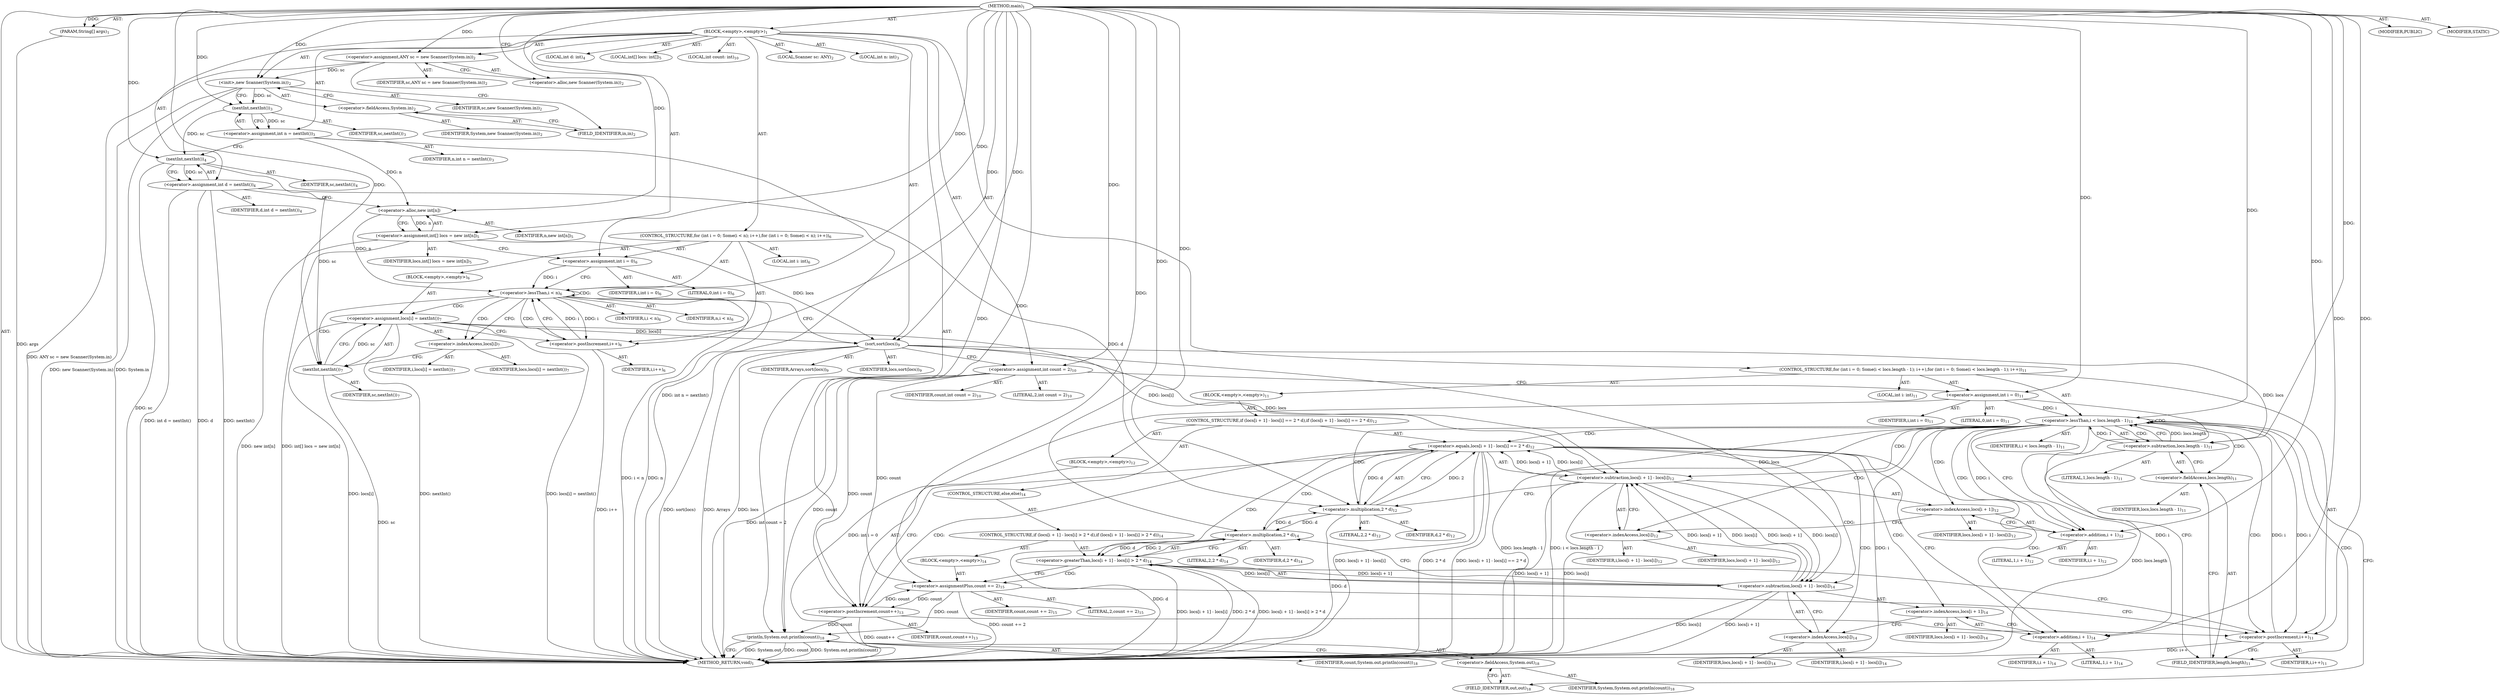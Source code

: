 digraph "main" {  
"19" [label = <(METHOD,main)<SUB>1</SUB>> ]
"20" [label = <(PARAM,String[] args)<SUB>1</SUB>> ]
"21" [label = <(BLOCK,&lt;empty&gt;,&lt;empty&gt;)<SUB>1</SUB>> ]
"4" [label = <(LOCAL,Scanner sc: ANY)<SUB>2</SUB>> ]
"22" [label = <(&lt;operator&gt;.assignment,ANY sc = new Scanner(System.in))<SUB>2</SUB>> ]
"23" [label = <(IDENTIFIER,sc,ANY sc = new Scanner(System.in))<SUB>2</SUB>> ]
"24" [label = <(&lt;operator&gt;.alloc,new Scanner(System.in))<SUB>2</SUB>> ]
"25" [label = <(&lt;init&gt;,new Scanner(System.in))<SUB>2</SUB>> ]
"3" [label = <(IDENTIFIER,sc,new Scanner(System.in))<SUB>2</SUB>> ]
"26" [label = <(&lt;operator&gt;.fieldAccess,System.in)<SUB>2</SUB>> ]
"27" [label = <(IDENTIFIER,System,new Scanner(System.in))<SUB>2</SUB>> ]
"28" [label = <(FIELD_IDENTIFIER,in,in)<SUB>2</SUB>> ]
"29" [label = <(LOCAL,int n: int)<SUB>3</SUB>> ]
"30" [label = <(&lt;operator&gt;.assignment,int n = nextInt())<SUB>3</SUB>> ]
"31" [label = <(IDENTIFIER,n,int n = nextInt())<SUB>3</SUB>> ]
"32" [label = <(nextInt,nextInt())<SUB>3</SUB>> ]
"33" [label = <(IDENTIFIER,sc,nextInt())<SUB>3</SUB>> ]
"34" [label = <(LOCAL,int d: int)<SUB>4</SUB>> ]
"35" [label = <(&lt;operator&gt;.assignment,int d = nextInt())<SUB>4</SUB>> ]
"36" [label = <(IDENTIFIER,d,int d = nextInt())<SUB>4</SUB>> ]
"37" [label = <(nextInt,nextInt())<SUB>4</SUB>> ]
"38" [label = <(IDENTIFIER,sc,nextInt())<SUB>4</SUB>> ]
"39" [label = <(LOCAL,int[] locs: int[])<SUB>5</SUB>> ]
"40" [label = <(&lt;operator&gt;.assignment,int[] locs = new int[n])<SUB>5</SUB>> ]
"41" [label = <(IDENTIFIER,locs,int[] locs = new int[n])<SUB>5</SUB>> ]
"42" [label = <(&lt;operator&gt;.alloc,new int[n])> ]
"43" [label = <(IDENTIFIER,n,new int[n])<SUB>5</SUB>> ]
"44" [label = <(CONTROL_STRUCTURE,for (int i = 0; Some(i &lt; n); i++),for (int i = 0; Some(i &lt; n); i++))<SUB>6</SUB>> ]
"45" [label = <(LOCAL,int i: int)<SUB>6</SUB>> ]
"46" [label = <(&lt;operator&gt;.assignment,int i = 0)<SUB>6</SUB>> ]
"47" [label = <(IDENTIFIER,i,int i = 0)<SUB>6</SUB>> ]
"48" [label = <(LITERAL,0,int i = 0)<SUB>6</SUB>> ]
"49" [label = <(&lt;operator&gt;.lessThan,i &lt; n)<SUB>6</SUB>> ]
"50" [label = <(IDENTIFIER,i,i &lt; n)<SUB>6</SUB>> ]
"51" [label = <(IDENTIFIER,n,i &lt; n)<SUB>6</SUB>> ]
"52" [label = <(&lt;operator&gt;.postIncrement,i++)<SUB>6</SUB>> ]
"53" [label = <(IDENTIFIER,i,i++)<SUB>6</SUB>> ]
"54" [label = <(BLOCK,&lt;empty&gt;,&lt;empty&gt;)<SUB>6</SUB>> ]
"55" [label = <(&lt;operator&gt;.assignment,locs[i] = nextInt())<SUB>7</SUB>> ]
"56" [label = <(&lt;operator&gt;.indexAccess,locs[i])<SUB>7</SUB>> ]
"57" [label = <(IDENTIFIER,locs,locs[i] = nextInt())<SUB>7</SUB>> ]
"58" [label = <(IDENTIFIER,i,locs[i] = nextInt())<SUB>7</SUB>> ]
"59" [label = <(nextInt,nextInt())<SUB>7</SUB>> ]
"60" [label = <(IDENTIFIER,sc,nextInt())<SUB>7</SUB>> ]
"61" [label = <(sort,sort(locs))<SUB>9</SUB>> ]
"62" [label = <(IDENTIFIER,Arrays,sort(locs))<SUB>9</SUB>> ]
"63" [label = <(IDENTIFIER,locs,sort(locs))<SUB>9</SUB>> ]
"64" [label = <(LOCAL,int count: int)<SUB>10</SUB>> ]
"65" [label = <(&lt;operator&gt;.assignment,int count = 2)<SUB>10</SUB>> ]
"66" [label = <(IDENTIFIER,count,int count = 2)<SUB>10</SUB>> ]
"67" [label = <(LITERAL,2,int count = 2)<SUB>10</SUB>> ]
"68" [label = <(CONTROL_STRUCTURE,for (int i = 0; Some(i &lt; locs.length - 1); i++),for (int i = 0; Some(i &lt; locs.length - 1); i++))<SUB>11</SUB>> ]
"69" [label = <(LOCAL,int i: int)<SUB>11</SUB>> ]
"70" [label = <(&lt;operator&gt;.assignment,int i = 0)<SUB>11</SUB>> ]
"71" [label = <(IDENTIFIER,i,int i = 0)<SUB>11</SUB>> ]
"72" [label = <(LITERAL,0,int i = 0)<SUB>11</SUB>> ]
"73" [label = <(&lt;operator&gt;.lessThan,i &lt; locs.length - 1)<SUB>11</SUB>> ]
"74" [label = <(IDENTIFIER,i,i &lt; locs.length - 1)<SUB>11</SUB>> ]
"75" [label = <(&lt;operator&gt;.subtraction,locs.length - 1)<SUB>11</SUB>> ]
"76" [label = <(&lt;operator&gt;.fieldAccess,locs.length)<SUB>11</SUB>> ]
"77" [label = <(IDENTIFIER,locs,locs.length - 1)<SUB>11</SUB>> ]
"78" [label = <(FIELD_IDENTIFIER,length,length)<SUB>11</SUB>> ]
"79" [label = <(LITERAL,1,locs.length - 1)<SUB>11</SUB>> ]
"80" [label = <(&lt;operator&gt;.postIncrement,i++)<SUB>11</SUB>> ]
"81" [label = <(IDENTIFIER,i,i++)<SUB>11</SUB>> ]
"82" [label = <(BLOCK,&lt;empty&gt;,&lt;empty&gt;)<SUB>11</SUB>> ]
"83" [label = <(CONTROL_STRUCTURE,if (locs[i + 1] - locs[i] == 2 * d),if (locs[i + 1] - locs[i] == 2 * d))<SUB>12</SUB>> ]
"84" [label = <(&lt;operator&gt;.equals,locs[i + 1] - locs[i] == 2 * d)<SUB>12</SUB>> ]
"85" [label = <(&lt;operator&gt;.subtraction,locs[i + 1] - locs[i])<SUB>12</SUB>> ]
"86" [label = <(&lt;operator&gt;.indexAccess,locs[i + 1])<SUB>12</SUB>> ]
"87" [label = <(IDENTIFIER,locs,locs[i + 1] - locs[i])<SUB>12</SUB>> ]
"88" [label = <(&lt;operator&gt;.addition,i + 1)<SUB>12</SUB>> ]
"89" [label = <(IDENTIFIER,i,i + 1)<SUB>12</SUB>> ]
"90" [label = <(LITERAL,1,i + 1)<SUB>12</SUB>> ]
"91" [label = <(&lt;operator&gt;.indexAccess,locs[i])<SUB>12</SUB>> ]
"92" [label = <(IDENTIFIER,locs,locs[i + 1] - locs[i])<SUB>12</SUB>> ]
"93" [label = <(IDENTIFIER,i,locs[i + 1] - locs[i])<SUB>12</SUB>> ]
"94" [label = <(&lt;operator&gt;.multiplication,2 * d)<SUB>12</SUB>> ]
"95" [label = <(LITERAL,2,2 * d)<SUB>12</SUB>> ]
"96" [label = <(IDENTIFIER,d,2 * d)<SUB>12</SUB>> ]
"97" [label = <(BLOCK,&lt;empty&gt;,&lt;empty&gt;)<SUB>12</SUB>> ]
"98" [label = <(&lt;operator&gt;.postIncrement,count++)<SUB>13</SUB>> ]
"99" [label = <(IDENTIFIER,count,count++)<SUB>13</SUB>> ]
"100" [label = <(CONTROL_STRUCTURE,else,else)<SUB>14</SUB>> ]
"101" [label = <(CONTROL_STRUCTURE,if (locs[i + 1] - locs[i] &gt; 2 * d),if (locs[i + 1] - locs[i] &gt; 2 * d))<SUB>14</SUB>> ]
"102" [label = <(&lt;operator&gt;.greaterThan,locs[i + 1] - locs[i] &gt; 2 * d)<SUB>14</SUB>> ]
"103" [label = <(&lt;operator&gt;.subtraction,locs[i + 1] - locs[i])<SUB>14</SUB>> ]
"104" [label = <(&lt;operator&gt;.indexAccess,locs[i + 1])<SUB>14</SUB>> ]
"105" [label = <(IDENTIFIER,locs,locs[i + 1] - locs[i])<SUB>14</SUB>> ]
"106" [label = <(&lt;operator&gt;.addition,i + 1)<SUB>14</SUB>> ]
"107" [label = <(IDENTIFIER,i,i + 1)<SUB>14</SUB>> ]
"108" [label = <(LITERAL,1,i + 1)<SUB>14</SUB>> ]
"109" [label = <(&lt;operator&gt;.indexAccess,locs[i])<SUB>14</SUB>> ]
"110" [label = <(IDENTIFIER,locs,locs[i + 1] - locs[i])<SUB>14</SUB>> ]
"111" [label = <(IDENTIFIER,i,locs[i + 1] - locs[i])<SUB>14</SUB>> ]
"112" [label = <(&lt;operator&gt;.multiplication,2 * d)<SUB>14</SUB>> ]
"113" [label = <(LITERAL,2,2 * d)<SUB>14</SUB>> ]
"114" [label = <(IDENTIFIER,d,2 * d)<SUB>14</SUB>> ]
"115" [label = <(BLOCK,&lt;empty&gt;,&lt;empty&gt;)<SUB>14</SUB>> ]
"116" [label = <(&lt;operator&gt;.assignmentPlus,count += 2)<SUB>15</SUB>> ]
"117" [label = <(IDENTIFIER,count,count += 2)<SUB>15</SUB>> ]
"118" [label = <(LITERAL,2,count += 2)<SUB>15</SUB>> ]
"119" [label = <(println,System.out.println(count))<SUB>18</SUB>> ]
"120" [label = <(&lt;operator&gt;.fieldAccess,System.out)<SUB>18</SUB>> ]
"121" [label = <(IDENTIFIER,System,System.out.println(count))<SUB>18</SUB>> ]
"122" [label = <(FIELD_IDENTIFIER,out,out)<SUB>18</SUB>> ]
"123" [label = <(IDENTIFIER,count,System.out.println(count))<SUB>18</SUB>> ]
"124" [label = <(MODIFIER,PUBLIC)> ]
"125" [label = <(MODIFIER,STATIC)> ]
"126" [label = <(METHOD_RETURN,void)<SUB>1</SUB>> ]
  "19" -> "20"  [ label = "AST: "] 
  "19" -> "21"  [ label = "AST: "] 
  "19" -> "124"  [ label = "AST: "] 
  "19" -> "125"  [ label = "AST: "] 
  "19" -> "126"  [ label = "AST: "] 
  "21" -> "4"  [ label = "AST: "] 
  "21" -> "22"  [ label = "AST: "] 
  "21" -> "25"  [ label = "AST: "] 
  "21" -> "29"  [ label = "AST: "] 
  "21" -> "30"  [ label = "AST: "] 
  "21" -> "34"  [ label = "AST: "] 
  "21" -> "35"  [ label = "AST: "] 
  "21" -> "39"  [ label = "AST: "] 
  "21" -> "40"  [ label = "AST: "] 
  "21" -> "44"  [ label = "AST: "] 
  "21" -> "61"  [ label = "AST: "] 
  "21" -> "64"  [ label = "AST: "] 
  "21" -> "65"  [ label = "AST: "] 
  "21" -> "68"  [ label = "AST: "] 
  "21" -> "119"  [ label = "AST: "] 
  "22" -> "23"  [ label = "AST: "] 
  "22" -> "24"  [ label = "AST: "] 
  "25" -> "3"  [ label = "AST: "] 
  "25" -> "26"  [ label = "AST: "] 
  "26" -> "27"  [ label = "AST: "] 
  "26" -> "28"  [ label = "AST: "] 
  "30" -> "31"  [ label = "AST: "] 
  "30" -> "32"  [ label = "AST: "] 
  "32" -> "33"  [ label = "AST: "] 
  "35" -> "36"  [ label = "AST: "] 
  "35" -> "37"  [ label = "AST: "] 
  "37" -> "38"  [ label = "AST: "] 
  "40" -> "41"  [ label = "AST: "] 
  "40" -> "42"  [ label = "AST: "] 
  "42" -> "43"  [ label = "AST: "] 
  "44" -> "45"  [ label = "AST: "] 
  "44" -> "46"  [ label = "AST: "] 
  "44" -> "49"  [ label = "AST: "] 
  "44" -> "52"  [ label = "AST: "] 
  "44" -> "54"  [ label = "AST: "] 
  "46" -> "47"  [ label = "AST: "] 
  "46" -> "48"  [ label = "AST: "] 
  "49" -> "50"  [ label = "AST: "] 
  "49" -> "51"  [ label = "AST: "] 
  "52" -> "53"  [ label = "AST: "] 
  "54" -> "55"  [ label = "AST: "] 
  "55" -> "56"  [ label = "AST: "] 
  "55" -> "59"  [ label = "AST: "] 
  "56" -> "57"  [ label = "AST: "] 
  "56" -> "58"  [ label = "AST: "] 
  "59" -> "60"  [ label = "AST: "] 
  "61" -> "62"  [ label = "AST: "] 
  "61" -> "63"  [ label = "AST: "] 
  "65" -> "66"  [ label = "AST: "] 
  "65" -> "67"  [ label = "AST: "] 
  "68" -> "69"  [ label = "AST: "] 
  "68" -> "70"  [ label = "AST: "] 
  "68" -> "73"  [ label = "AST: "] 
  "68" -> "80"  [ label = "AST: "] 
  "68" -> "82"  [ label = "AST: "] 
  "70" -> "71"  [ label = "AST: "] 
  "70" -> "72"  [ label = "AST: "] 
  "73" -> "74"  [ label = "AST: "] 
  "73" -> "75"  [ label = "AST: "] 
  "75" -> "76"  [ label = "AST: "] 
  "75" -> "79"  [ label = "AST: "] 
  "76" -> "77"  [ label = "AST: "] 
  "76" -> "78"  [ label = "AST: "] 
  "80" -> "81"  [ label = "AST: "] 
  "82" -> "83"  [ label = "AST: "] 
  "83" -> "84"  [ label = "AST: "] 
  "83" -> "97"  [ label = "AST: "] 
  "83" -> "100"  [ label = "AST: "] 
  "84" -> "85"  [ label = "AST: "] 
  "84" -> "94"  [ label = "AST: "] 
  "85" -> "86"  [ label = "AST: "] 
  "85" -> "91"  [ label = "AST: "] 
  "86" -> "87"  [ label = "AST: "] 
  "86" -> "88"  [ label = "AST: "] 
  "88" -> "89"  [ label = "AST: "] 
  "88" -> "90"  [ label = "AST: "] 
  "91" -> "92"  [ label = "AST: "] 
  "91" -> "93"  [ label = "AST: "] 
  "94" -> "95"  [ label = "AST: "] 
  "94" -> "96"  [ label = "AST: "] 
  "97" -> "98"  [ label = "AST: "] 
  "98" -> "99"  [ label = "AST: "] 
  "100" -> "101"  [ label = "AST: "] 
  "101" -> "102"  [ label = "AST: "] 
  "101" -> "115"  [ label = "AST: "] 
  "102" -> "103"  [ label = "AST: "] 
  "102" -> "112"  [ label = "AST: "] 
  "103" -> "104"  [ label = "AST: "] 
  "103" -> "109"  [ label = "AST: "] 
  "104" -> "105"  [ label = "AST: "] 
  "104" -> "106"  [ label = "AST: "] 
  "106" -> "107"  [ label = "AST: "] 
  "106" -> "108"  [ label = "AST: "] 
  "109" -> "110"  [ label = "AST: "] 
  "109" -> "111"  [ label = "AST: "] 
  "112" -> "113"  [ label = "AST: "] 
  "112" -> "114"  [ label = "AST: "] 
  "115" -> "116"  [ label = "AST: "] 
  "116" -> "117"  [ label = "AST: "] 
  "116" -> "118"  [ label = "AST: "] 
  "119" -> "120"  [ label = "AST: "] 
  "119" -> "123"  [ label = "AST: "] 
  "120" -> "121"  [ label = "AST: "] 
  "120" -> "122"  [ label = "AST: "] 
  "22" -> "28"  [ label = "CFG: "] 
  "25" -> "32"  [ label = "CFG: "] 
  "30" -> "37"  [ label = "CFG: "] 
  "35" -> "42"  [ label = "CFG: "] 
  "40" -> "46"  [ label = "CFG: "] 
  "61" -> "65"  [ label = "CFG: "] 
  "65" -> "70"  [ label = "CFG: "] 
  "119" -> "126"  [ label = "CFG: "] 
  "24" -> "22"  [ label = "CFG: "] 
  "26" -> "25"  [ label = "CFG: "] 
  "32" -> "30"  [ label = "CFG: "] 
  "37" -> "35"  [ label = "CFG: "] 
  "42" -> "40"  [ label = "CFG: "] 
  "46" -> "49"  [ label = "CFG: "] 
  "49" -> "56"  [ label = "CFG: "] 
  "49" -> "61"  [ label = "CFG: "] 
  "52" -> "49"  [ label = "CFG: "] 
  "70" -> "78"  [ label = "CFG: "] 
  "73" -> "88"  [ label = "CFG: "] 
  "73" -> "122"  [ label = "CFG: "] 
  "80" -> "78"  [ label = "CFG: "] 
  "120" -> "119"  [ label = "CFG: "] 
  "28" -> "26"  [ label = "CFG: "] 
  "55" -> "52"  [ label = "CFG: "] 
  "75" -> "73"  [ label = "CFG: "] 
  "122" -> "120"  [ label = "CFG: "] 
  "56" -> "59"  [ label = "CFG: "] 
  "59" -> "55"  [ label = "CFG: "] 
  "76" -> "75"  [ label = "CFG: "] 
  "84" -> "98"  [ label = "CFG: "] 
  "84" -> "106"  [ label = "CFG: "] 
  "78" -> "76"  [ label = "CFG: "] 
  "85" -> "94"  [ label = "CFG: "] 
  "94" -> "84"  [ label = "CFG: "] 
  "98" -> "80"  [ label = "CFG: "] 
  "86" -> "91"  [ label = "CFG: "] 
  "91" -> "85"  [ label = "CFG: "] 
  "102" -> "116"  [ label = "CFG: "] 
  "102" -> "80"  [ label = "CFG: "] 
  "88" -> "86"  [ label = "CFG: "] 
  "103" -> "112"  [ label = "CFG: "] 
  "112" -> "102"  [ label = "CFG: "] 
  "116" -> "80"  [ label = "CFG: "] 
  "104" -> "109"  [ label = "CFG: "] 
  "109" -> "103"  [ label = "CFG: "] 
  "106" -> "104"  [ label = "CFG: "] 
  "19" -> "24"  [ label = "CFG: "] 
  "20" -> "126"  [ label = "DDG: args"] 
  "22" -> "126"  [ label = "DDG: ANY sc = new Scanner(System.in)"] 
  "25" -> "126"  [ label = "DDG: System.in"] 
  "25" -> "126"  [ label = "DDG: new Scanner(System.in)"] 
  "30" -> "126"  [ label = "DDG: int n = nextInt()"] 
  "35" -> "126"  [ label = "DDG: d"] 
  "37" -> "126"  [ label = "DDG: sc"] 
  "35" -> "126"  [ label = "DDG: nextInt()"] 
  "35" -> "126"  [ label = "DDG: int d = nextInt()"] 
  "40" -> "126"  [ label = "DDG: new int[n]"] 
  "40" -> "126"  [ label = "DDG: int[] locs = new int[n]"] 
  "49" -> "126"  [ label = "DDG: n"] 
  "49" -> "126"  [ label = "DDG: i &lt; n"] 
  "61" -> "126"  [ label = "DDG: locs"] 
  "61" -> "126"  [ label = "DDG: sort(locs)"] 
  "65" -> "126"  [ label = "DDG: int count = 2"] 
  "70" -> "126"  [ label = "DDG: int i = 0"] 
  "73" -> "126"  [ label = "DDG: i"] 
  "75" -> "126"  [ label = "DDG: locs.length"] 
  "73" -> "126"  [ label = "DDG: locs.length - 1"] 
  "73" -> "126"  [ label = "DDG: i &lt; locs.length - 1"] 
  "119" -> "126"  [ label = "DDG: System.out"] 
  "119" -> "126"  [ label = "DDG: count"] 
  "119" -> "126"  [ label = "DDG: System.out.println(count)"] 
  "85" -> "126"  [ label = "DDG: locs[i + 1]"] 
  "85" -> "126"  [ label = "DDG: locs[i]"] 
  "84" -> "126"  [ label = "DDG: locs[i + 1] - locs[i]"] 
  "94" -> "126"  [ label = "DDG: d"] 
  "84" -> "126"  [ label = "DDG: 2 * d"] 
  "84" -> "126"  [ label = "DDG: locs[i + 1] - locs[i] == 2 * d"] 
  "103" -> "126"  [ label = "DDG: locs[i + 1]"] 
  "103" -> "126"  [ label = "DDG: locs[i]"] 
  "102" -> "126"  [ label = "DDG: locs[i + 1] - locs[i]"] 
  "112" -> "126"  [ label = "DDG: d"] 
  "102" -> "126"  [ label = "DDG: 2 * d"] 
  "102" -> "126"  [ label = "DDG: locs[i + 1] - locs[i] &gt; 2 * d"] 
  "116" -> "126"  [ label = "DDG: count += 2"] 
  "98" -> "126"  [ label = "DDG: count++"] 
  "80" -> "126"  [ label = "DDG: i++"] 
  "55" -> "126"  [ label = "DDG: locs[i]"] 
  "59" -> "126"  [ label = "DDG: sc"] 
  "55" -> "126"  [ label = "DDG: nextInt()"] 
  "55" -> "126"  [ label = "DDG: locs[i] = nextInt()"] 
  "52" -> "126"  [ label = "DDG: i++"] 
  "61" -> "126"  [ label = "DDG: Arrays"] 
  "19" -> "20"  [ label = "DDG: "] 
  "19" -> "22"  [ label = "DDG: "] 
  "32" -> "30"  [ label = "DDG: sc"] 
  "37" -> "35"  [ label = "DDG: sc"] 
  "42" -> "40"  [ label = "DDG: n"] 
  "19" -> "65"  [ label = "DDG: "] 
  "22" -> "25"  [ label = "DDG: sc"] 
  "19" -> "25"  [ label = "DDG: "] 
  "19" -> "46"  [ label = "DDG: "] 
  "19" -> "61"  [ label = "DDG: "] 
  "40" -> "61"  [ label = "DDG: locs"] 
  "55" -> "61"  [ label = "DDG: locs[i]"] 
  "19" -> "70"  [ label = "DDG: "] 
  "65" -> "119"  [ label = "DDG: count"] 
  "116" -> "119"  [ label = "DDG: count"] 
  "98" -> "119"  [ label = "DDG: count"] 
  "19" -> "119"  [ label = "DDG: "] 
  "25" -> "32"  [ label = "DDG: sc"] 
  "19" -> "32"  [ label = "DDG: "] 
  "32" -> "37"  [ label = "DDG: sc"] 
  "19" -> "37"  [ label = "DDG: "] 
  "30" -> "42"  [ label = "DDG: n"] 
  "19" -> "42"  [ label = "DDG: "] 
  "46" -> "49"  [ label = "DDG: i"] 
  "52" -> "49"  [ label = "DDG: i"] 
  "19" -> "49"  [ label = "DDG: "] 
  "42" -> "49"  [ label = "DDG: n"] 
  "49" -> "52"  [ label = "DDG: i"] 
  "19" -> "52"  [ label = "DDG: "] 
  "59" -> "55"  [ label = "DDG: sc"] 
  "70" -> "73"  [ label = "DDG: i"] 
  "80" -> "73"  [ label = "DDG: i"] 
  "19" -> "73"  [ label = "DDG: "] 
  "75" -> "73"  [ label = "DDG: locs.length"] 
  "75" -> "73"  [ label = "DDG: 1"] 
  "19" -> "80"  [ label = "DDG: "] 
  "73" -> "80"  [ label = "DDG: i"] 
  "61" -> "75"  [ label = "DDG: locs"] 
  "19" -> "75"  [ label = "DDG: "] 
  "37" -> "59"  [ label = "DDG: sc"] 
  "19" -> "59"  [ label = "DDG: "] 
  "85" -> "84"  [ label = "DDG: locs[i + 1]"] 
  "85" -> "84"  [ label = "DDG: locs[i]"] 
  "94" -> "84"  [ label = "DDG: 2"] 
  "94" -> "84"  [ label = "DDG: d"] 
  "61" -> "85"  [ label = "DDG: locs"] 
  "103" -> "85"  [ label = "DDG: locs[i + 1]"] 
  "103" -> "85"  [ label = "DDG: locs[i]"] 
  "55" -> "85"  [ label = "DDG: locs[i]"] 
  "19" -> "94"  [ label = "DDG: "] 
  "35" -> "94"  [ label = "DDG: d"] 
  "112" -> "94"  [ label = "DDG: d"] 
  "65" -> "98"  [ label = "DDG: count"] 
  "116" -> "98"  [ label = "DDG: count"] 
  "19" -> "98"  [ label = "DDG: "] 
  "103" -> "102"  [ label = "DDG: locs[i + 1]"] 
  "103" -> "102"  [ label = "DDG: locs[i]"] 
  "112" -> "102"  [ label = "DDG: 2"] 
  "112" -> "102"  [ label = "DDG: d"] 
  "19" -> "116"  [ label = "DDG: "] 
  "73" -> "88"  [ label = "DDG: i"] 
  "19" -> "88"  [ label = "DDG: "] 
  "61" -> "103"  [ label = "DDG: locs"] 
  "85" -> "103"  [ label = "DDG: locs[i + 1]"] 
  "85" -> "103"  [ label = "DDG: locs[i]"] 
  "19" -> "112"  [ label = "DDG: "] 
  "94" -> "112"  [ label = "DDG: d"] 
  "65" -> "116"  [ label = "DDG: count"] 
  "98" -> "116"  [ label = "DDG: count"] 
  "19" -> "106"  [ label = "DDG: "] 
  "73" -> "106"  [ label = "DDG: i"] 
  "49" -> "49"  [ label = "CDG: "] 
  "49" -> "52"  [ label = "CDG: "] 
  "49" -> "56"  [ label = "CDG: "] 
  "49" -> "59"  [ label = "CDG: "] 
  "49" -> "55"  [ label = "CDG: "] 
  "73" -> "94"  [ label = "CDG: "] 
  "73" -> "73"  [ label = "CDG: "] 
  "73" -> "75"  [ label = "CDG: "] 
  "73" -> "84"  [ label = "CDG: "] 
  "73" -> "85"  [ label = "CDG: "] 
  "73" -> "76"  [ label = "CDG: "] 
  "73" -> "91"  [ label = "CDG: "] 
  "73" -> "80"  [ label = "CDG: "] 
  "73" -> "88"  [ label = "CDG: "] 
  "73" -> "78"  [ label = "CDG: "] 
  "73" -> "86"  [ label = "CDG: "] 
  "84" -> "98"  [ label = "CDG: "] 
  "84" -> "102"  [ label = "CDG: "] 
  "84" -> "103"  [ label = "CDG: "] 
  "84" -> "104"  [ label = "CDG: "] 
  "84" -> "106"  [ label = "CDG: "] 
  "84" -> "112"  [ label = "CDG: "] 
  "84" -> "109"  [ label = "CDG: "] 
  "102" -> "116"  [ label = "CDG: "] 
}
